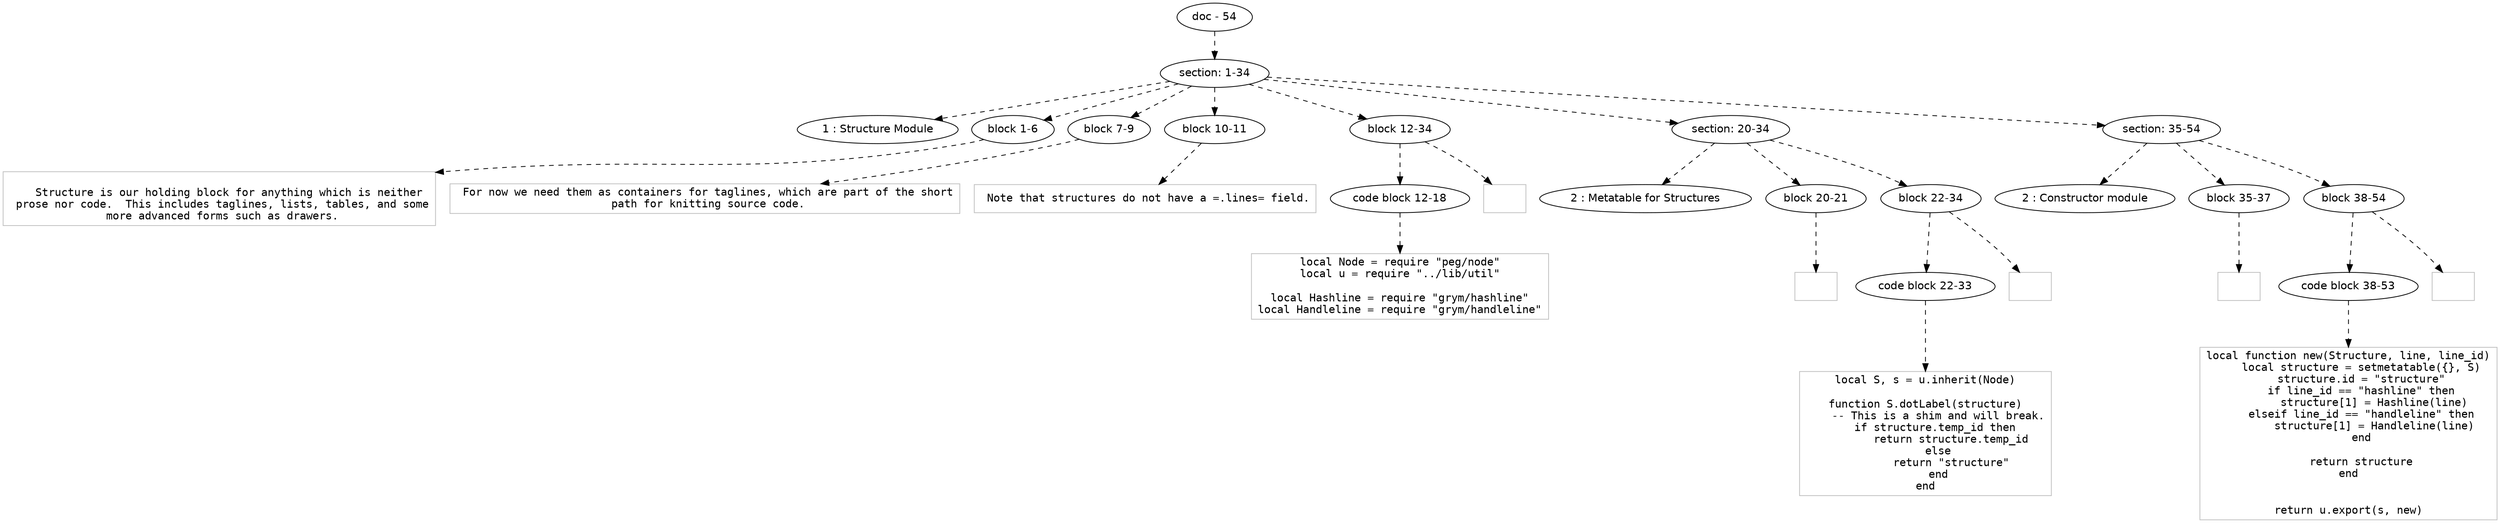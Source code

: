 digraph hierarchy {

node [fontname=Helvetica]
edge [style=dashed]

doc_0 [label="doc - 54"]


doc_0 -> { section_1}
{rank=same; section_1}

section_1 [label="section: 1-34"]


section_1 -> { header_2 block_3 block_4 block_5 block_6 section_7 section_8}
{rank=same; header_2 block_3 block_4 block_5 block_6 section_7 section_8}

header_2 [label="1 : Structure Module"]

block_3 [label="block 1-6"]

block_4 [label="block 7-9"]

block_5 [label="block 10-11"]

block_6 [label="block 12-34"]

section_7 [label="section: 20-34"]

section_8 [label="section: 35-54"]



block_3 -> leaf_9
leaf_9  [color=Gray,shape=rectangle,fontname=Inconsolata,label="
   Structure is our holding block for anything which is neither
 prose nor code.  This includes taglines, lists, tables, and some
 more advanced forms such as drawers.
"]

block_4 -> leaf_10
leaf_10  [color=Gray,shape=rectangle,fontname=Inconsolata,label=" For now we need them as containers for taglines, which are part of the short
 path for knitting source code.
"]

block_5 -> leaf_11
leaf_11  [color=Gray,shape=rectangle,fontname=Inconsolata,label=" Note that structures do not have a =.lines= field.
"]
block_6 -> { codeblock_12}
{rank=same; codeblock_12}

codeblock_12 [label="code block 12-18"]



codeblock_12 -> leaf_13
leaf_13  [color=Gray,shape=rectangle,fontname=Inconsolata,label="local Node = require \"peg/node\"
local u = require \"../lib/util\"

local Hashline = require \"grym/hashline\"
local Handleline = require \"grym/handleline\""]

block_6 -> leaf_14
leaf_14  [color=Gray,shape=rectangle,fontname=Inconsolata,label=""]
section_7 -> { header_15 block_16 block_17}
{rank=same; header_15 block_16 block_17}

header_15 [label="2 : Metatable for Structures"]

block_16 [label="block 20-21"]

block_17 [label="block 22-34"]



block_16 -> leaf_18
leaf_18  [color=Gray,shape=rectangle,fontname=Inconsolata,label=""]
block_17 -> { codeblock_19}
{rank=same; codeblock_19}

codeblock_19 [label="code block 22-33"]



codeblock_19 -> leaf_20
leaf_20  [color=Gray,shape=rectangle,fontname=Inconsolata,label="local S, s = u.inherit(Node)

function S.dotLabel(structure)
    -- This is a shim and will break.
    if structure.temp_id then 
        return structure.temp_id
    else
        return \"structure\"
    end
end"]

block_17 -> leaf_21
leaf_21  [color=Gray,shape=rectangle,fontname=Inconsolata,label=""]
section_8 -> { header_22 block_23 block_24}
{rank=same; header_22 block_23 block_24}

header_22 [label="2 : Constructor module"]

block_23 [label="block 35-37"]

block_24 [label="block 38-54"]



block_23 -> leaf_25
leaf_25  [color=Gray,shape=rectangle,fontname=Inconsolata,label="
"]
block_24 -> { codeblock_26}
{rank=same; codeblock_26}

codeblock_26 [label="code block 38-53"]



codeblock_26 -> leaf_27
leaf_27  [color=Gray,shape=rectangle,fontname=Inconsolata,label="local function new(Structure, line, line_id)
    local structure = setmetatable({}, S)
    structure.id = \"structure\"
    if line_id == \"hashline\" then
        structure[1] = Hashline(line)
    elseif line_id == \"handleline\" then
        structure[1] = Handleline(line)
    end

    return structure
end


return u.export(s, new)"]

block_24 -> leaf_28
leaf_28  [color=Gray,shape=rectangle,fontname=Inconsolata,label=""]

}
